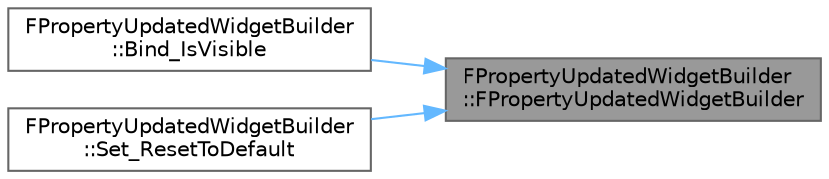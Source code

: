 digraph "FPropertyUpdatedWidgetBuilder::FPropertyUpdatedWidgetBuilder"
{
 // INTERACTIVE_SVG=YES
 // LATEX_PDF_SIZE
  bgcolor="transparent";
  edge [fontname=Helvetica,fontsize=10,labelfontname=Helvetica,labelfontsize=10];
  node [fontname=Helvetica,fontsize=10,shape=box,height=0.2,width=0.4];
  rankdir="RL";
  Node1 [id="Node000001",label="FPropertyUpdatedWidgetBuilder\l::FPropertyUpdatedWidgetBuilder",height=0.2,width=0.4,color="gray40", fillcolor="grey60", style="filled", fontcolor="black",tooltip="default constructor"];
  Node1 -> Node2 [id="edge1_Node000001_Node000002",dir="back",color="steelblue1",style="solid",tooltip=" "];
  Node2 [id="Node000002",label="FPropertyUpdatedWidgetBuilder\l::Bind_IsVisible",height=0.2,width=0.4,color="grey40", fillcolor="white", style="filled",URL="$d8/d02/classFPropertyUpdatedWidgetBuilder.html#a304b5f46630176081be9ec75f71564d2",tooltip="Set the IsVisible delegate for the menu that this button is responsible for."];
  Node1 -> Node3 [id="edge2_Node000001_Node000003",dir="back",color="steelblue1",style="solid",tooltip=" "];
  Node3 [id="Node000003",label="FPropertyUpdatedWidgetBuilder\l::Set_ResetToDefault",height=0.2,width=0.4,color="grey40", fillcolor="white", style="filled",URL="$d8/d02/classFPropertyUpdatedWidgetBuilder.html#aa187cb5e6610e87c03d3ba2b718c4f5d",tooltip="Sets the ResetToDefault delegate."];
}

